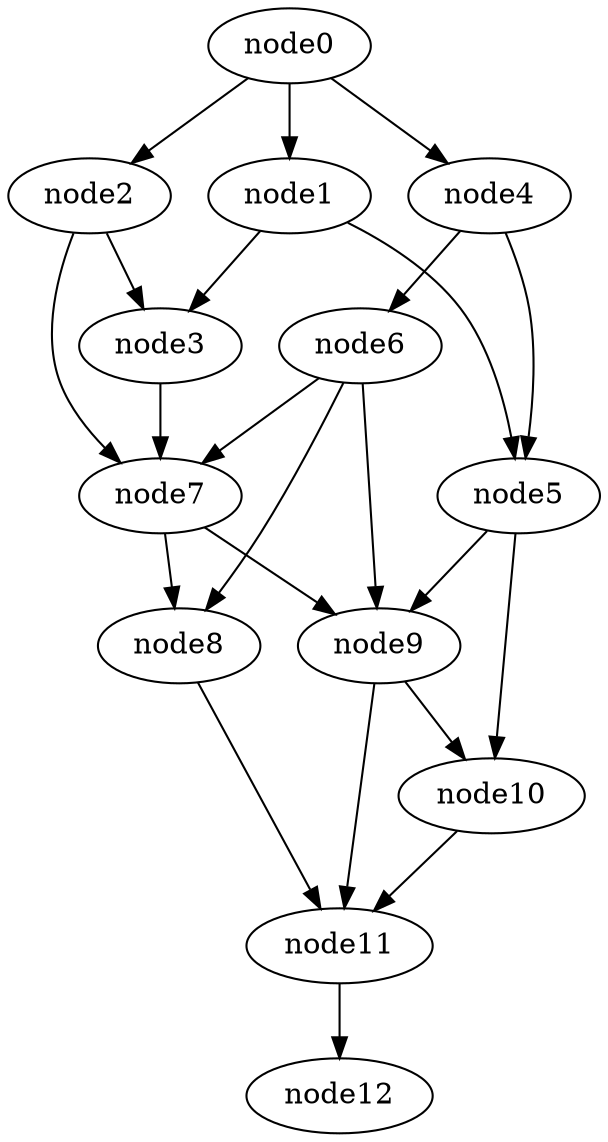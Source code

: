 digraph g{
	node12
	node11 -> node12
	node10 -> node11
	node9 -> node11
	node9 -> node10
	node8 -> node11
	node7 -> node9
	node7 -> node8
	node6 -> node9
	node6 -> node8
	node6 -> node7
	node5 -> node10
	node5 -> node9
	node4 -> node6
	node4 -> node5
	node3 -> node7
	node2 -> node7
	node2 -> node3
	node1 -> node5
	node1 -> node3
	node0 -> node4
	node0 -> node2
	node0 -> node1
}

